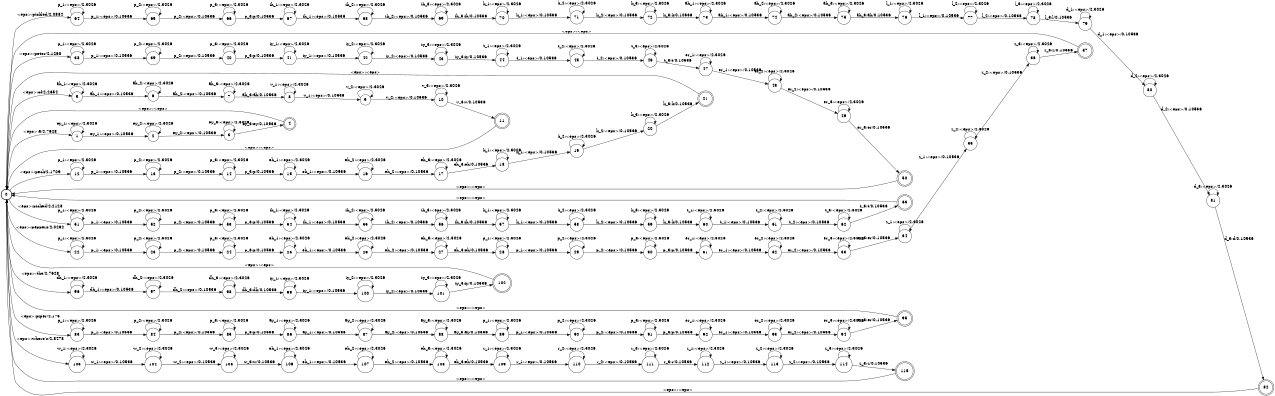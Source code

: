 digraph FST {
rankdir = LR;
size = "8.5,11";
center = 1;
orientation = Portrait;
ranksep = "0.4";
nodesep = "0.25";
0 [label = "0", shape = circle, style = bold, fontsize = 14]
	0 -> 1 [label = "<eps>:a/2.7628", fontsize = 14];
	0 -> 5 [label = "<eps>:of/2.2654", fontsize = 14];
	0 -> 12 [label = "<eps>:peck/2.1709", fontsize = 14];
	0 -> 22 [label = "<eps>:peppers/2.0262", fontsize = 14];
	0 -> 38 [label = "<eps>:peter/2.1268", fontsize = 14];
	0 -> 51 [label = "<eps>:picked/2.2128", fontsize = 14];
	0 -> 64 [label = "<eps>:pickled/2.0884", fontsize = 14];
	0 -> 83 [label = "<eps>:piper/2.175", fontsize = 14];
	0 -> 96 [label = "<eps>:the/2.7628", fontsize = 14];
	0 -> 103 [label = "<eps>:where's/2.8478", fontsize = 14];
1 [label = "1", shape = circle, style = solid, fontsize = 14]
	1 -> 1 [label = "ey_1:<eps>/2.3026", fontsize = 14];
	1 -> 2 [label = "ey_1:<eps>/0.10536", fontsize = 14];
2 [label = "2", shape = circle, style = solid, fontsize = 14]
	2 -> 2 [label = "ey_2:<eps>/2.3026", fontsize = 14];
	2 -> 3 [label = "ey_2:<eps>/0.10536", fontsize = 14];
3 [label = "3", shape = circle, style = solid, fontsize = 14]
	3 -> 3 [label = "ey_3:<eps>/2.3026", fontsize = 14];
	3 -> 4 [label = "ey_3:ey/0.10536", fontsize = 14];
4 [label = "4", shape = doublecircle, style = solid, fontsize = 14]
	4 -> 0 [label = "<eps>:<eps>", fontsize = 14];
5 [label = "5", shape = circle, style = solid, fontsize = 14]
	5 -> 5 [label = "ah_1:<eps>/2.3026", fontsize = 14];
	5 -> 6 [label = "ah_1:<eps>/0.10536", fontsize = 14];
6 [label = "6", shape = circle, style = solid, fontsize = 14]
	6 -> 6 [label = "ah_2:<eps>/2.3026", fontsize = 14];
	6 -> 7 [label = "ah_2:<eps>/0.10536", fontsize = 14];
7 [label = "7", shape = circle, style = solid, fontsize = 14]
	7 -> 7 [label = "ah_3:<eps>/2.3026", fontsize = 14];
	7 -> 8 [label = "ah_3:ah/0.10536", fontsize = 14];
8 [label = "8", shape = circle, style = solid, fontsize = 14]
	8 -> 8 [label = "v_1:<eps>/2.3026", fontsize = 14];
	8 -> 9 [label = "v_1:<eps>/0.10536", fontsize = 14];
9 [label = "9", shape = circle, style = solid, fontsize = 14]
	9 -> 9 [label = "v_2:<eps>/2.3026", fontsize = 14];
	9 -> 10 [label = "v_2:<eps>/0.10536", fontsize = 14];
10 [label = "10", shape = circle, style = solid, fontsize = 14]
	10 -> 10 [label = "v_3:<eps>/2.3026", fontsize = 14];
	10 -> 11 [label = "v_3:v/0.10536", fontsize = 14];
11 [label = "11", shape = doublecircle, style = solid, fontsize = 14]
	11 -> 0 [label = "<eps>:<eps>", fontsize = 14];
12 [label = "12", shape = circle, style = solid, fontsize = 14]
	12 -> 12 [label = "p_1:<eps>/2.3026", fontsize = 14];
	12 -> 13 [label = "p_1:<eps>/0.10536", fontsize = 14];
13 [label = "13", shape = circle, style = solid, fontsize = 14]
	13 -> 13 [label = "p_2:<eps>/2.3026", fontsize = 14];
	13 -> 14 [label = "p_2:<eps>/0.10536", fontsize = 14];
14 [label = "14", shape = circle, style = solid, fontsize = 14]
	14 -> 14 [label = "p_3:<eps>/2.3026", fontsize = 14];
	14 -> 15 [label = "p_3:p/0.10536", fontsize = 14];
15 [label = "15", shape = circle, style = solid, fontsize = 14]
	15 -> 15 [label = "eh_1:<eps>/2.3026", fontsize = 14];
	15 -> 16 [label = "eh_1:<eps>/0.10536", fontsize = 14];
16 [label = "16", shape = circle, style = solid, fontsize = 14]
	16 -> 16 [label = "eh_2:<eps>/2.3026", fontsize = 14];
	16 -> 17 [label = "eh_2:<eps>/0.10536", fontsize = 14];
17 [label = "17", shape = circle, style = solid, fontsize = 14]
	17 -> 17 [label = "eh_3:<eps>/2.3026", fontsize = 14];
	17 -> 18 [label = "eh_3:eh/0.10536", fontsize = 14];
18 [label = "18", shape = circle, style = solid, fontsize = 14]
	18 -> 18 [label = "k_1:<eps>/2.3026", fontsize = 14];
	18 -> 19 [label = "k_1:<eps>/0.10536", fontsize = 14];
19 [label = "19", shape = circle, style = solid, fontsize = 14]
	19 -> 19 [label = "k_2:<eps>/2.3026", fontsize = 14];
	19 -> 20 [label = "k_2:<eps>/0.10536", fontsize = 14];
20 [label = "20", shape = circle, style = solid, fontsize = 14]
	20 -> 20 [label = "k_3:<eps>/2.3026", fontsize = 14];
	20 -> 21 [label = "k_3:k/0.10536", fontsize = 14];
21 [label = "21", shape = doublecircle, style = solid, fontsize = 14]
	21 -> 0 [label = "<eps>:<eps>", fontsize = 14];
22 [label = "22", shape = circle, style = solid, fontsize = 14]
	22 -> 22 [label = "p_1:<eps>/2.3026", fontsize = 14];
	22 -> 23 [label = "p_1:<eps>/0.10536", fontsize = 14];
23 [label = "23", shape = circle, style = solid, fontsize = 14]
	23 -> 23 [label = "p_2:<eps>/2.3026", fontsize = 14];
	23 -> 24 [label = "p_2:<eps>/0.10536", fontsize = 14];
24 [label = "24", shape = circle, style = solid, fontsize = 14]
	24 -> 24 [label = "p_3:<eps>/2.3026", fontsize = 14];
	24 -> 25 [label = "p_3:p/0.10536", fontsize = 14];
25 [label = "25", shape = circle, style = solid, fontsize = 14]
	25 -> 25 [label = "eh_1:<eps>/2.3026", fontsize = 14];
	25 -> 26 [label = "eh_1:<eps>/0.10536", fontsize = 14];
26 [label = "26", shape = circle, style = solid, fontsize = 14]
	26 -> 26 [label = "eh_2:<eps>/2.3026", fontsize = 14];
	26 -> 27 [label = "eh_2:<eps>/0.10536", fontsize = 14];
27 [label = "27", shape = circle, style = solid, fontsize = 14]
	27 -> 27 [label = "eh_3:<eps>/2.3026", fontsize = 14];
	27 -> 28 [label = "eh_3:eh/0.10536", fontsize = 14];
28 [label = "28", shape = circle, style = solid, fontsize = 14]
	28 -> 28 [label = "p_1:<eps>/2.3026", fontsize = 14];
	28 -> 29 [label = "p_1:<eps>/0.10536", fontsize = 14];
29 [label = "29", shape = circle, style = solid, fontsize = 14]
	29 -> 29 [label = "p_2:<eps>/2.3026", fontsize = 14];
	29 -> 30 [label = "p_2:<eps>/0.10536", fontsize = 14];
30 [label = "30", shape = circle, style = solid, fontsize = 14]
	30 -> 30 [label = "p_3:<eps>/2.3026", fontsize = 14];
	30 -> 31 [label = "p_3:p/0.10536", fontsize = 14];
31 [label = "31", shape = circle, style = solid, fontsize = 14]
	31 -> 31 [label = "er_1:<eps>/2.3026", fontsize = 14];
	31 -> 32 [label = "er_1:<eps>/0.10536", fontsize = 14];
32 [label = "32", shape = circle, style = solid, fontsize = 14]
	32 -> 32 [label = "er_2:<eps>/2.3026", fontsize = 14];
	32 -> 33 [label = "er_2:<eps>/0.10536", fontsize = 14];
33 [label = "33", shape = circle, style = solid, fontsize = 14]
	33 -> 33 [label = "er_3:<eps>/2.3026", fontsize = 14];
	33 -> 34 [label = "er_3:er/0.10536", fontsize = 14];
34 [label = "34", shape = circle, style = solid, fontsize = 14]
	34 -> 34 [label = "z_1:<eps>/2.3026", fontsize = 14];
	34 -> 35 [label = "z_1:<eps>/0.10536", fontsize = 14];
35 [label = "35", shape = circle, style = solid, fontsize = 14]
	35 -> 35 [label = "z_2:<eps>/2.3026", fontsize = 14];
	35 -> 36 [label = "z_2:<eps>/0.10536", fontsize = 14];
36 [label = "36", shape = circle, style = solid, fontsize = 14]
	36 -> 36 [label = "z_3:<eps>/2.3026", fontsize = 14];
	36 -> 37 [label = "z_3:z/0.10536", fontsize = 14];
37 [label = "37", shape = doublecircle, style = solid, fontsize = 14]
	37 -> 0 [label = "<eps>:<eps>", fontsize = 14];
38 [label = "38", shape = circle, style = solid, fontsize = 14]
	38 -> 38 [label = "p_1:<eps>/2.3026", fontsize = 14];
	38 -> 39 [label = "p_1:<eps>/0.10536", fontsize = 14];
39 [label = "39", shape = circle, style = solid, fontsize = 14]
	39 -> 39 [label = "p_2:<eps>/2.3026", fontsize = 14];
	39 -> 40 [label = "p_2:<eps>/0.10536", fontsize = 14];
40 [label = "40", shape = circle, style = solid, fontsize = 14]
	40 -> 40 [label = "p_3:<eps>/2.3026", fontsize = 14];
	40 -> 41 [label = "p_3:p/0.10536", fontsize = 14];
41 [label = "41", shape = circle, style = solid, fontsize = 14]
	41 -> 41 [label = "iy_1:<eps>/2.3026", fontsize = 14];
	41 -> 42 [label = "iy_1:<eps>/0.10536", fontsize = 14];
42 [label = "42", shape = circle, style = solid, fontsize = 14]
	42 -> 42 [label = "iy_2:<eps>/2.3026", fontsize = 14];
	42 -> 43 [label = "iy_2:<eps>/0.10536", fontsize = 14];
43 [label = "43", shape = circle, style = solid, fontsize = 14]
	43 -> 43 [label = "iy_3:<eps>/2.3026", fontsize = 14];
	43 -> 44 [label = "iy_3:iy/0.10536", fontsize = 14];
44 [label = "44", shape = circle, style = solid, fontsize = 14]
	44 -> 44 [label = "t_1:<eps>/2.3026", fontsize = 14];
	44 -> 45 [label = "t_1:<eps>/0.10536", fontsize = 14];
45 [label = "45", shape = circle, style = solid, fontsize = 14]
	45 -> 45 [label = "t_2:<eps>/2.3026", fontsize = 14];
	45 -> 46 [label = "t_2:<eps>/0.10536", fontsize = 14];
46 [label = "46", shape = circle, style = solid, fontsize = 14]
	46 -> 46 [label = "t_3:<eps>/2.3026", fontsize = 14];
	46 -> 47 [label = "t_3:t/0.10536", fontsize = 14];
47 [label = "47", shape = circle, style = solid, fontsize = 14]
	47 -> 47 [label = "er_1:<eps>/2.3026", fontsize = 14];
	47 -> 48 [label = "er_1:<eps>/0.10536", fontsize = 14];
48 [label = "48", shape = circle, style = solid, fontsize = 14]
	48 -> 48 [label = "er_2:<eps>/2.3026", fontsize = 14];
	48 -> 49 [label = "er_2:<eps>/0.10536", fontsize = 14];
49 [label = "49", shape = circle, style = solid, fontsize = 14]
	49 -> 49 [label = "er_3:<eps>/2.3026", fontsize = 14];
	49 -> 50 [label = "er_3:er/0.10536", fontsize = 14];
50 [label = "50", shape = doublecircle, style = solid, fontsize = 14]
	50 -> 0 [label = "<eps>:<eps>", fontsize = 14];
51 [label = "51", shape = circle, style = solid, fontsize = 14]
	51 -> 51 [label = "p_1:<eps>/2.3026", fontsize = 14];
	51 -> 52 [label = "p_1:<eps>/0.10536", fontsize = 14];
52 [label = "52", shape = circle, style = solid, fontsize = 14]
	52 -> 52 [label = "p_2:<eps>/2.3026", fontsize = 14];
	52 -> 53 [label = "p_2:<eps>/0.10536", fontsize = 14];
53 [label = "53", shape = circle, style = solid, fontsize = 14]
	53 -> 53 [label = "p_3:<eps>/2.3026", fontsize = 14];
	53 -> 54 [label = "p_3:p/0.10536", fontsize = 14];
54 [label = "54", shape = circle, style = solid, fontsize = 14]
	54 -> 54 [label = "ih_1:<eps>/2.3026", fontsize = 14];
	54 -> 55 [label = "ih_1:<eps>/0.10536", fontsize = 14];
55 [label = "55", shape = circle, style = solid, fontsize = 14]
	55 -> 55 [label = "ih_2:<eps>/2.3026", fontsize = 14];
	55 -> 56 [label = "ih_2:<eps>/0.10536", fontsize = 14];
56 [label = "56", shape = circle, style = solid, fontsize = 14]
	56 -> 56 [label = "ih_3:<eps>/2.3026", fontsize = 14];
	56 -> 57 [label = "ih_3:ih/0.10536", fontsize = 14];
57 [label = "57", shape = circle, style = solid, fontsize = 14]
	57 -> 57 [label = "k_1:<eps>/2.3026", fontsize = 14];
	57 -> 58 [label = "k_1:<eps>/0.10536", fontsize = 14];
58 [label = "58", shape = circle, style = solid, fontsize = 14]
	58 -> 58 [label = "k_2:<eps>/2.3026", fontsize = 14];
	58 -> 59 [label = "k_2:<eps>/0.10536", fontsize = 14];
59 [label = "59", shape = circle, style = solid, fontsize = 14]
	59 -> 59 [label = "k_3:<eps>/2.3026", fontsize = 14];
	59 -> 60 [label = "k_3:k/0.10536", fontsize = 14];
60 [label = "60", shape = circle, style = solid, fontsize = 14]
	60 -> 60 [label = "t_1:<eps>/2.3026", fontsize = 14];
	60 -> 61 [label = "t_1:<eps>/0.10536", fontsize = 14];
61 [label = "61", shape = circle, style = solid, fontsize = 14]
	61 -> 61 [label = "t_2:<eps>/2.3026", fontsize = 14];
	61 -> 62 [label = "t_2:<eps>/0.10536", fontsize = 14];
62 [label = "62", shape = circle, style = solid, fontsize = 14]
	62 -> 62 [label = "t_3:<eps>/2.3026", fontsize = 14];
	62 -> 63 [label = "t_3:t/0.10536", fontsize = 14];
63 [label = "63", shape = doublecircle, style = solid, fontsize = 14]
	63 -> 0 [label = "<eps>:<eps>", fontsize = 14];
64 [label = "64", shape = circle, style = solid, fontsize = 14]
	64 -> 64 [label = "p_1:<eps>/2.3026", fontsize = 14];
	64 -> 65 [label = "p_1:<eps>/0.10536", fontsize = 14];
65 [label = "65", shape = circle, style = solid, fontsize = 14]
	65 -> 65 [label = "p_2:<eps>/2.3026", fontsize = 14];
	65 -> 66 [label = "p_2:<eps>/0.10536", fontsize = 14];
66 [label = "66", shape = circle, style = solid, fontsize = 14]
	66 -> 66 [label = "p_3:<eps>/2.3026", fontsize = 14];
	66 -> 67 [label = "p_3:p/0.10536", fontsize = 14];
67 [label = "67", shape = circle, style = solid, fontsize = 14]
	67 -> 67 [label = "ih_1:<eps>/2.3026", fontsize = 14];
	67 -> 68 [label = "ih_1:<eps>/0.10536", fontsize = 14];
68 [label = "68", shape = circle, style = solid, fontsize = 14]
	68 -> 68 [label = "ih_2:<eps>/2.3026", fontsize = 14];
	68 -> 69 [label = "ih_2:<eps>/0.10536", fontsize = 14];
69 [label = "69", shape = circle, style = solid, fontsize = 14]
	69 -> 69 [label = "ih_3:<eps>/2.3026", fontsize = 14];
	69 -> 70 [label = "ih_3:ih/0.10536", fontsize = 14];
70 [label = "70", shape = circle, style = solid, fontsize = 14]
	70 -> 70 [label = "k_1:<eps>/2.3026", fontsize = 14];
	70 -> 71 [label = "k_1:<eps>/0.10536", fontsize = 14];
71 [label = "71", shape = circle, style = solid, fontsize = 14]
	71 -> 71 [label = "k_2:<eps>/2.3026", fontsize = 14];
	71 -> 72 [label = "k_2:<eps>/0.10536", fontsize = 14];
72 [label = "72", shape = circle, style = solid, fontsize = 14]
	72 -> 72 [label = "k_3:<eps>/2.3026", fontsize = 14];
	72 -> 73 [label = "k_3:k/0.10536", fontsize = 14];
73 [label = "73", shape = circle, style = solid, fontsize = 14]
	73 -> 73 [label = "ah_1:<eps>/2.3026", fontsize = 14];
	73 -> 74 [label = "ah_1:<eps>/0.10536", fontsize = 14];
74 [label = "74", shape = circle, style = solid, fontsize = 14]
	74 -> 74 [label = "ah_2:<eps>/2.3026", fontsize = 14];
	74 -> 75 [label = "ah_2:<eps>/0.10536", fontsize = 14];
75 [label = "75", shape = circle, style = solid, fontsize = 14]
	75 -> 75 [label = "ah_3:<eps>/2.3026", fontsize = 14];
	75 -> 76 [label = "ah_3:ah/0.10536", fontsize = 14];
76 [label = "76", shape = circle, style = solid, fontsize = 14]
	76 -> 76 [label = "l_1:<eps>/2.3026", fontsize = 14];
	76 -> 77 [label = "l_1:<eps>/0.10536", fontsize = 14];
77 [label = "77", shape = circle, style = solid, fontsize = 14]
	77 -> 77 [label = "l_2:<eps>/2.3026", fontsize = 14];
	77 -> 78 [label = "l_2:<eps>/0.10536", fontsize = 14];
78 [label = "78", shape = circle, style = solid, fontsize = 14]
	78 -> 78 [label = "l_3:<eps>/2.3026", fontsize = 14];
	78 -> 79 [label = "l_3:l/0.10536", fontsize = 14];
79 [label = "79", shape = circle, style = solid, fontsize = 14]
	79 -> 79 [label = "d_1:<eps>/2.3026", fontsize = 14];
	79 -> 80 [label = "d_1:<eps>/0.10536", fontsize = 14];
80 [label = "80", shape = circle, style = solid, fontsize = 14]
	80 -> 80 [label = "d_2:<eps>/2.3026", fontsize = 14];
	80 -> 81 [label = "d_2:<eps>/0.10536", fontsize = 14];
81 [label = "81", shape = circle, style = solid, fontsize = 14]
	81 -> 81 [label = "d_3:<eps>/2.3026", fontsize = 14];
	81 -> 82 [label = "d_3:d/0.10536", fontsize = 14];
82 [label = "82", shape = doublecircle, style = solid, fontsize = 14]
	82 -> 0 [label = "<eps>:<eps>", fontsize = 14];
83 [label = "83", shape = circle, style = solid, fontsize = 14]
	83 -> 83 [label = "p_1:<eps>/2.3026", fontsize = 14];
	83 -> 84 [label = "p_1:<eps>/0.10536", fontsize = 14];
84 [label = "84", shape = circle, style = solid, fontsize = 14]
	84 -> 84 [label = "p_2:<eps>/2.3026", fontsize = 14];
	84 -> 85 [label = "p_2:<eps>/0.10536", fontsize = 14];
85 [label = "85", shape = circle, style = solid, fontsize = 14]
	85 -> 85 [label = "p_3:<eps>/2.3026", fontsize = 14];
	85 -> 86 [label = "p_3:p/0.10536", fontsize = 14];
86 [label = "86", shape = circle, style = solid, fontsize = 14]
	86 -> 86 [label = "ay_1:<eps>/2.3026", fontsize = 14];
	86 -> 87 [label = "ay_1:<eps>/0.10536", fontsize = 14];
87 [label = "87", shape = circle, style = solid, fontsize = 14]
	87 -> 87 [label = "ay_2:<eps>/2.3026", fontsize = 14];
	87 -> 88 [label = "ay_2:<eps>/0.10536", fontsize = 14];
88 [label = "88", shape = circle, style = solid, fontsize = 14]
	88 -> 88 [label = "ay_3:<eps>/2.3026", fontsize = 14];
	88 -> 89 [label = "ay_3:ay/0.10536", fontsize = 14];
89 [label = "89", shape = circle, style = solid, fontsize = 14]
	89 -> 89 [label = "p_1:<eps>/2.3026", fontsize = 14];
	89 -> 90 [label = "p_1:<eps>/0.10536", fontsize = 14];
90 [label = "90", shape = circle, style = solid, fontsize = 14]
	90 -> 90 [label = "p_2:<eps>/2.3026", fontsize = 14];
	90 -> 91 [label = "p_2:<eps>/0.10536", fontsize = 14];
91 [label = "91", shape = circle, style = solid, fontsize = 14]
	91 -> 91 [label = "p_3:<eps>/2.3026", fontsize = 14];
	91 -> 92 [label = "p_3:p/0.10536", fontsize = 14];
92 [label = "92", shape = circle, style = solid, fontsize = 14]
	92 -> 92 [label = "er_1:<eps>/2.3026", fontsize = 14];
	92 -> 93 [label = "er_1:<eps>/0.10536", fontsize = 14];
93 [label = "93", shape = circle, style = solid, fontsize = 14]
	93 -> 93 [label = "er_2:<eps>/2.3026", fontsize = 14];
	93 -> 94 [label = "er_2:<eps>/0.10536", fontsize = 14];
94 [label = "94", shape = circle, style = solid, fontsize = 14]
	94 -> 94 [label = "er_3:<eps>/2.3026", fontsize = 14];
	94 -> 95 [label = "er_3:er/0.10536", fontsize = 14];
95 [label = "95", shape = doublecircle, style = solid, fontsize = 14]
	95 -> 0 [label = "<eps>:<eps>", fontsize = 14];
96 [label = "96", shape = circle, style = solid, fontsize = 14]
	96 -> 96 [label = "dh_1:<eps>/2.3026", fontsize = 14];
	96 -> 97 [label = "dh_1:<eps>/0.10536", fontsize = 14];
97 [label = "97", shape = circle, style = solid, fontsize = 14]
	97 -> 97 [label = "dh_2:<eps>/2.3026", fontsize = 14];
	97 -> 98 [label = "dh_2:<eps>/0.10536", fontsize = 14];
98 [label = "98", shape = circle, style = solid, fontsize = 14]
	98 -> 98 [label = "dh_3:<eps>/2.3026", fontsize = 14];
	98 -> 99 [label = "dh_3:dh/0.10536", fontsize = 14];
99 [label = "99", shape = circle, style = solid, fontsize = 14]
	99 -> 99 [label = "iy_1:<eps>/2.3026", fontsize = 14];
	99 -> 100 [label = "iy_1:<eps>/0.10536", fontsize = 14];
100 [label = "100", shape = circle, style = solid, fontsize = 14]
	100 -> 100 [label = "iy_2:<eps>/2.3026", fontsize = 14];
	100 -> 101 [label = "iy_2:<eps>/0.10536", fontsize = 14];
101 [label = "101", shape = circle, style = solid, fontsize = 14]
	101 -> 101 [label = "iy_3:<eps>/2.3026", fontsize = 14];
	101 -> 102 [label = "iy_3:iy/0.10536", fontsize = 14];
102 [label = "102", shape = doublecircle, style = solid, fontsize = 14]
	102 -> 0 [label = "<eps>:<eps>", fontsize = 14];
103 [label = "103", shape = circle, style = solid, fontsize = 14]
	103 -> 103 [label = "w_1:<eps>/2.3026", fontsize = 14];
	103 -> 104 [label = "w_1:<eps>/0.10536", fontsize = 14];
104 [label = "104", shape = circle, style = solid, fontsize = 14]
	104 -> 104 [label = "w_2:<eps>/2.3026", fontsize = 14];
	104 -> 105 [label = "w_2:<eps>/0.10536", fontsize = 14];
105 [label = "105", shape = circle, style = solid, fontsize = 14]
	105 -> 105 [label = "w_3:<eps>/2.3026", fontsize = 14];
	105 -> 106 [label = "w_3:w/0.10536", fontsize = 14];
106 [label = "106", shape = circle, style = solid, fontsize = 14]
	106 -> 106 [label = "eh_1:<eps>/2.3026", fontsize = 14];
	106 -> 107 [label = "eh_1:<eps>/0.10536", fontsize = 14];
107 [label = "107", shape = circle, style = solid, fontsize = 14]
	107 -> 107 [label = "eh_2:<eps>/2.3026", fontsize = 14];
	107 -> 108 [label = "eh_2:<eps>/0.10536", fontsize = 14];
108 [label = "108", shape = circle, style = solid, fontsize = 14]
	108 -> 108 [label = "eh_3:<eps>/2.3026", fontsize = 14];
	108 -> 109 [label = "eh_3:eh/0.10536", fontsize = 14];
109 [label = "109", shape = circle, style = solid, fontsize = 14]
	109 -> 109 [label = "r_1:<eps>/2.3026", fontsize = 14];
	109 -> 110 [label = "r_1:<eps>/0.10536", fontsize = 14];
110 [label = "110", shape = circle, style = solid, fontsize = 14]
	110 -> 110 [label = "r_2:<eps>/2.3026", fontsize = 14];
	110 -> 111 [label = "r_2:<eps>/0.10536", fontsize = 14];
111 [label = "111", shape = circle, style = solid, fontsize = 14]
	111 -> 111 [label = "r_3:<eps>/2.3026", fontsize = 14];
	111 -> 112 [label = "r_3:r/0.10536", fontsize = 14];
112 [label = "112", shape = circle, style = solid, fontsize = 14]
	112 -> 112 [label = "z_1:<eps>/2.3026", fontsize = 14];
	112 -> 113 [label = "z_1:<eps>/0.10536", fontsize = 14];
113 [label = "113", shape = circle, style = solid, fontsize = 14]
	113 -> 113 [label = "z_2:<eps>/2.3026", fontsize = 14];
	113 -> 114 [label = "z_2:<eps>/0.10536", fontsize = 14];
114 [label = "114", shape = circle, style = solid, fontsize = 14]
	114 -> 114 [label = "z_3:<eps>/2.3026", fontsize = 14];
	114 -> 115 [label = "z_3:z/0.10536", fontsize = 14];
115 [label = "115", shape = doublecircle, style = solid, fontsize = 14]
	115 -> 0 [label = "<eps>:<eps>", fontsize = 14];
}
